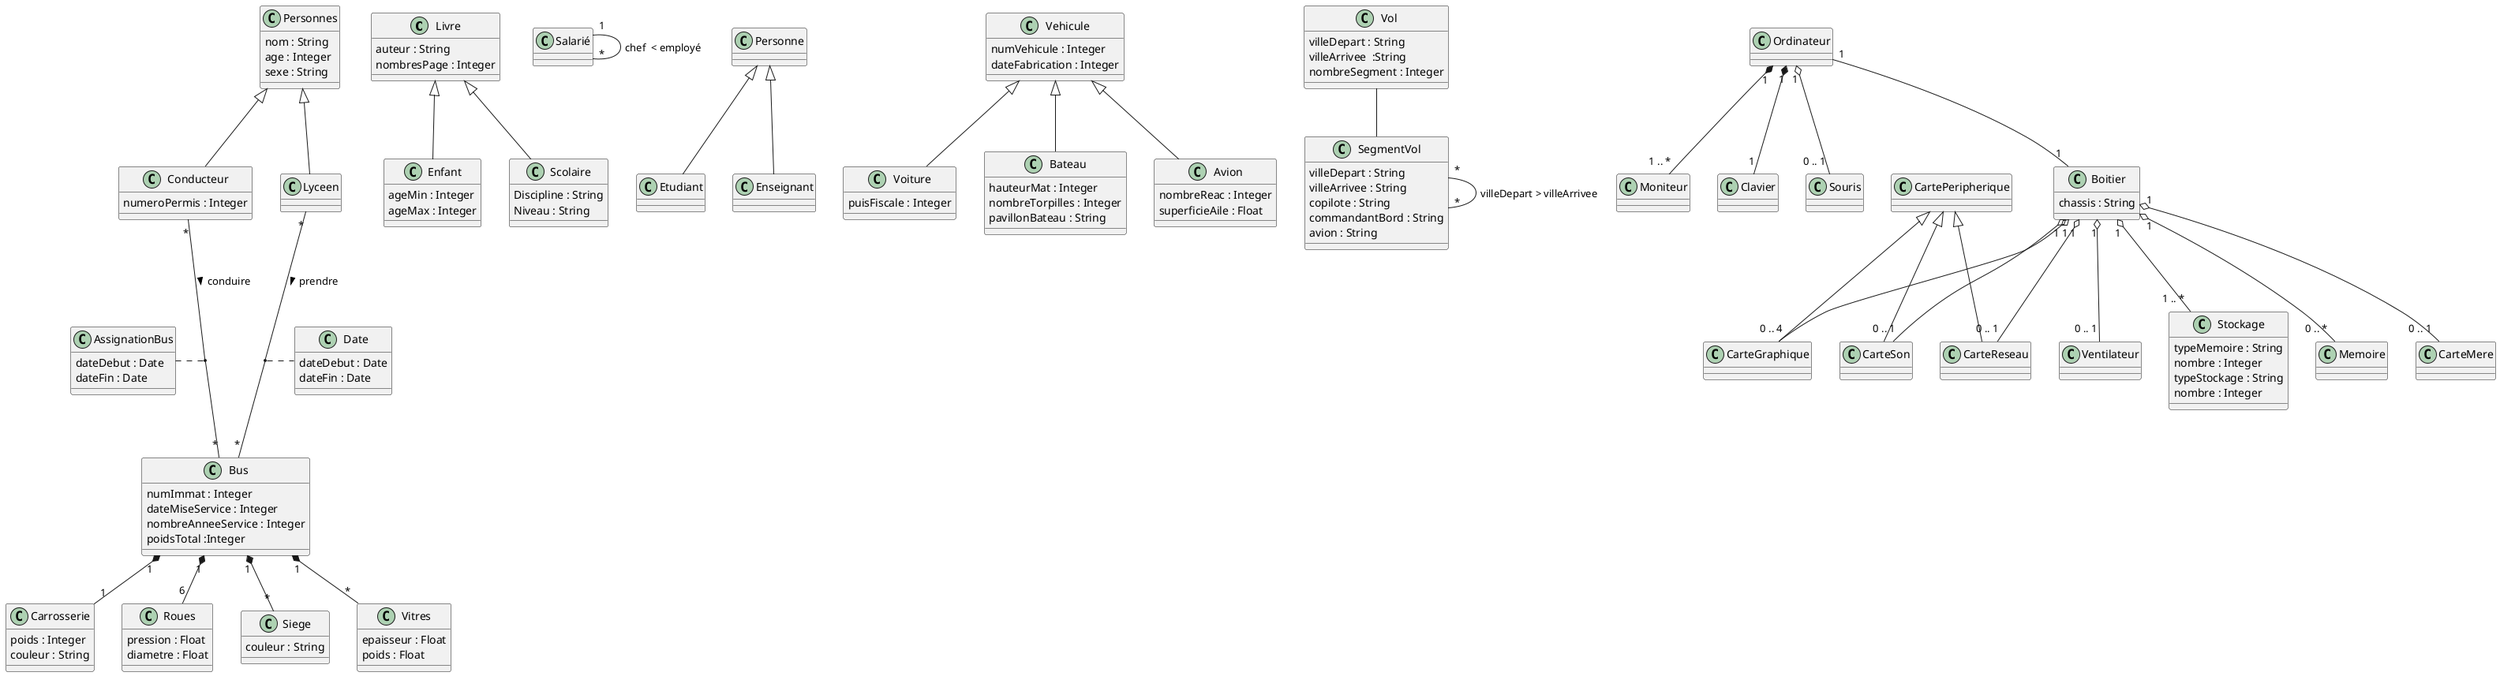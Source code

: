 @startuml

Livre <|-- Enfant
Livre <|-- Scolaire

Class Livre {
    auteur : String
    nombresPage : Integer
}

Class Enfant {
    ageMin : Integer
    ageMax : Integer
}

Class Scolaire {
    Discipline : String
    Niveau : String
}

Salarié "1" --  "*"Salarié : chef  < employé


Personne <|-- Etudiant
Personne <|-- Enseignant

Vehicule <|-- Voiture
Vehicule <|-- Bateau
Vehicule <|-- Avion

Class Vehicule{
    numVehicule : Integer
    dateFabrication : Integer
}

Class Voiture{
    puisFiscale : Integer
}

Class Bateau{
    hauteurMat : Integer
    nombreTorpilles : Integer
    pavillonBateau : String
}
Class Avion{
    nombreReac : Integer
    superficieAile : Float
}

Personnes <|-- Conducteur
Personnes <|-- Lyceen
Conducteur  "*" --  "*" Bus : > conduire
Lyceen "*" --  "*" Bus : > prendre
AssignationBus ..(Conducteur, Bus)
(Lyceen, Bus) .. Date


Bus "1" *--  "1" Carrosserie
Bus "1" *--  "6" Roues
Bus "1" *--  "*" Siege
Bus "1" *--  "*" Vitres

Class Personnes{
    nom : String
    age : Integer
    sexe : String
}
Class Conducteur{
    numeroPermis : Integer
}
Class Bus{
    numImmat : Integer
    dateMiseService : Integer
    nombreAnneeService : Integer
    poidsTotal :Integer
}
Class Carrosserie{
    poids : Integer
    couleur : String
}
Class Roues{
    pression : Float
    diametre : Float
}
Class Siege{
    couleur : String
}
Class Vitres{
    epaisseur : Float
    poids : Float
}

Class AssignationBus {
    dateDebut : Date
    dateFin : Date
}

Class Date{
    dateDebut : Date
    dateFin : Date
}

Vol -- SegmentVol
SegmentVol "*"--  "*" SegmentVol : villeDepart > villeArrivee


Class Vol{
    villeDepart : String
    villeArrivee  :String
    nombreSegment : Integer
}

Class SegmentVol{
    villeDepart : String
    villeArrivee : String
    copilote : String
    commandantBord : String
    avion : String
}

Ordinateur "1" *-- "1 .. *" Moniteur
Ordinateur "1" *-- "1" Clavier
Ordinateur "1" o-- "0 .. 1" Souris
Ordinateur "1" -- "1" Boitier

Class Boitier{
    chassis : String
}

CartePeripherique <|-- CarteSon
CartePeripherique <|-- CarteReseau
CartePeripherique <|-- CarteGraphique

Boitier "1" o-- "0 .. 1" CarteSon
Boitier "1" o-- "0 .. 1" CarteReseau
Boitier "1" o-- "0 .. 4" CarteGraphique
Boitier "1" o-- "0 .. 1" CarteMere
Boitier "1" o-- "0 .. 1" Ventilateur
Boitier "1" o-- "1 .. *" Stockage
Boitier "1" o-- "0 .. *" Memoire

Class Stockage{
    typeMemoire : String
    nombre : Integer
}

Class Stockage{
    typeStockage : String
    nombre : Integer
}
@enduml